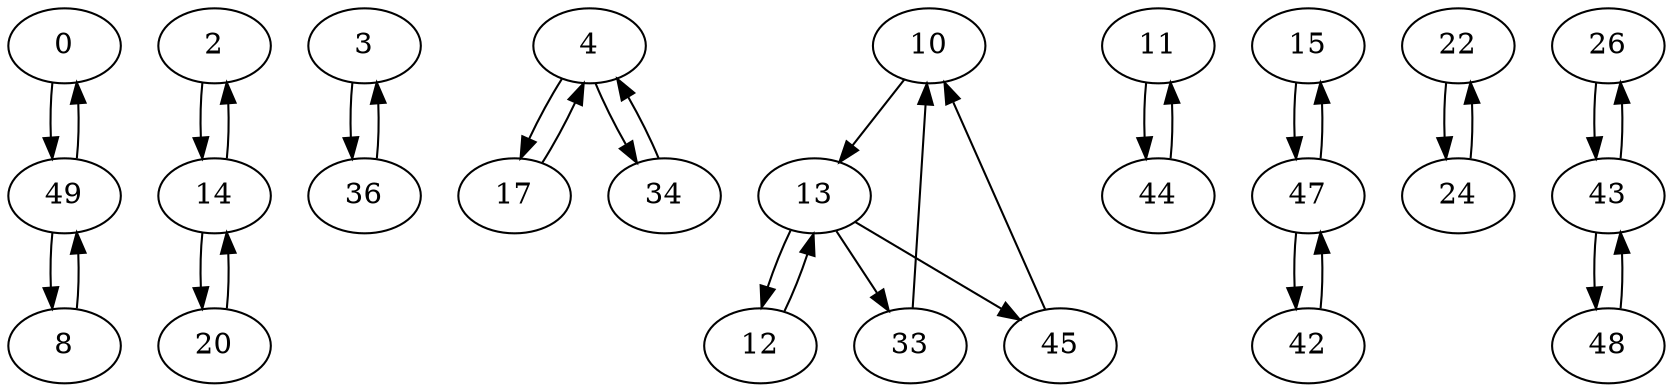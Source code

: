 digraph G {
  0 -> 49;
  2 -> 14;
  3 -> 36;
  4 -> 17;
  4 -> 34;
  8 -> 49;
  10 -> 13;
  11 -> 44;
  12 -> 13;
  13 -> 12;
  13 -> 33;
  13 -> 45;
  14 -> 2;
  14 -> 20;
  15 -> 47;
  17 -> 4;
  20 -> 14;
  22 -> 24;
  24 -> 22;
  26 -> 43;
  33 -> 10;
  34 -> 4;
  36 -> 3;
  42 -> 47;
  43 -> 26;
  43 -> 48;
  44 -> 11;
  45 -> 10;
  47 -> 15;
  47 -> 42;
  48 -> 43;
  49 -> 0;
  49 -> 8;
}